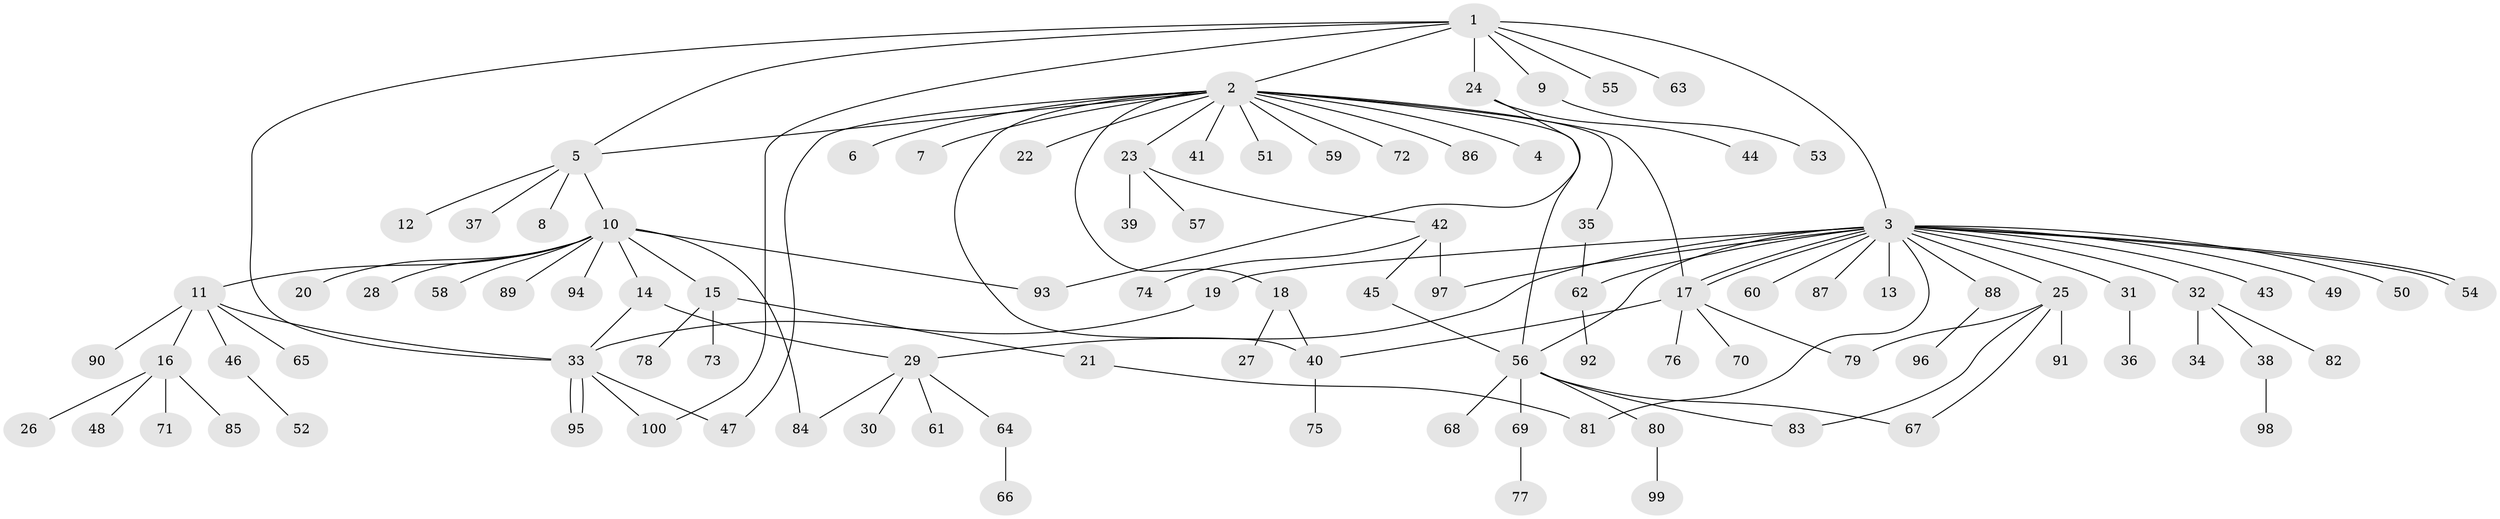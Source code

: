 // Generated by graph-tools (version 1.1) at 2025/11/02/27/25 16:11:11]
// undirected, 100 vertices, 122 edges
graph export_dot {
graph [start="1"]
  node [color=gray90,style=filled];
  1;
  2;
  3;
  4;
  5;
  6;
  7;
  8;
  9;
  10;
  11;
  12;
  13;
  14;
  15;
  16;
  17;
  18;
  19;
  20;
  21;
  22;
  23;
  24;
  25;
  26;
  27;
  28;
  29;
  30;
  31;
  32;
  33;
  34;
  35;
  36;
  37;
  38;
  39;
  40;
  41;
  42;
  43;
  44;
  45;
  46;
  47;
  48;
  49;
  50;
  51;
  52;
  53;
  54;
  55;
  56;
  57;
  58;
  59;
  60;
  61;
  62;
  63;
  64;
  65;
  66;
  67;
  68;
  69;
  70;
  71;
  72;
  73;
  74;
  75;
  76;
  77;
  78;
  79;
  80;
  81;
  82;
  83;
  84;
  85;
  86;
  87;
  88;
  89;
  90;
  91;
  92;
  93;
  94;
  95;
  96;
  97;
  98;
  99;
  100;
  1 -- 2;
  1 -- 3;
  1 -- 5;
  1 -- 9;
  1 -- 24;
  1 -- 33;
  1 -- 55;
  1 -- 63;
  1 -- 100;
  2 -- 4;
  2 -- 5;
  2 -- 6;
  2 -- 7;
  2 -- 17;
  2 -- 18;
  2 -- 22;
  2 -- 23;
  2 -- 35;
  2 -- 40;
  2 -- 41;
  2 -- 47;
  2 -- 51;
  2 -- 56;
  2 -- 59;
  2 -- 72;
  2 -- 86;
  3 -- 13;
  3 -- 17;
  3 -- 17;
  3 -- 19;
  3 -- 25;
  3 -- 29;
  3 -- 31;
  3 -- 32;
  3 -- 43;
  3 -- 49;
  3 -- 50;
  3 -- 54;
  3 -- 54;
  3 -- 56;
  3 -- 60;
  3 -- 62;
  3 -- 81;
  3 -- 87;
  3 -- 88;
  3 -- 97;
  5 -- 8;
  5 -- 10;
  5 -- 12;
  5 -- 37;
  9 -- 53;
  10 -- 11;
  10 -- 14;
  10 -- 15;
  10 -- 20;
  10 -- 28;
  10 -- 58;
  10 -- 84;
  10 -- 89;
  10 -- 93;
  10 -- 94;
  11 -- 16;
  11 -- 33;
  11 -- 46;
  11 -- 65;
  11 -- 90;
  14 -- 29;
  14 -- 33;
  15 -- 21;
  15 -- 73;
  15 -- 78;
  16 -- 26;
  16 -- 48;
  16 -- 71;
  16 -- 85;
  17 -- 40;
  17 -- 70;
  17 -- 76;
  17 -- 79;
  18 -- 27;
  18 -- 40;
  19 -- 33;
  21 -- 81;
  23 -- 39;
  23 -- 42;
  23 -- 57;
  24 -- 44;
  24 -- 93;
  25 -- 67;
  25 -- 79;
  25 -- 83;
  25 -- 91;
  29 -- 30;
  29 -- 61;
  29 -- 64;
  29 -- 84;
  31 -- 36;
  32 -- 34;
  32 -- 38;
  32 -- 82;
  33 -- 47;
  33 -- 95;
  33 -- 95;
  33 -- 100;
  35 -- 62;
  38 -- 98;
  40 -- 75;
  42 -- 45;
  42 -- 74;
  42 -- 97;
  45 -- 56;
  46 -- 52;
  56 -- 67;
  56 -- 68;
  56 -- 69;
  56 -- 80;
  56 -- 83;
  62 -- 92;
  64 -- 66;
  69 -- 77;
  80 -- 99;
  88 -- 96;
}
